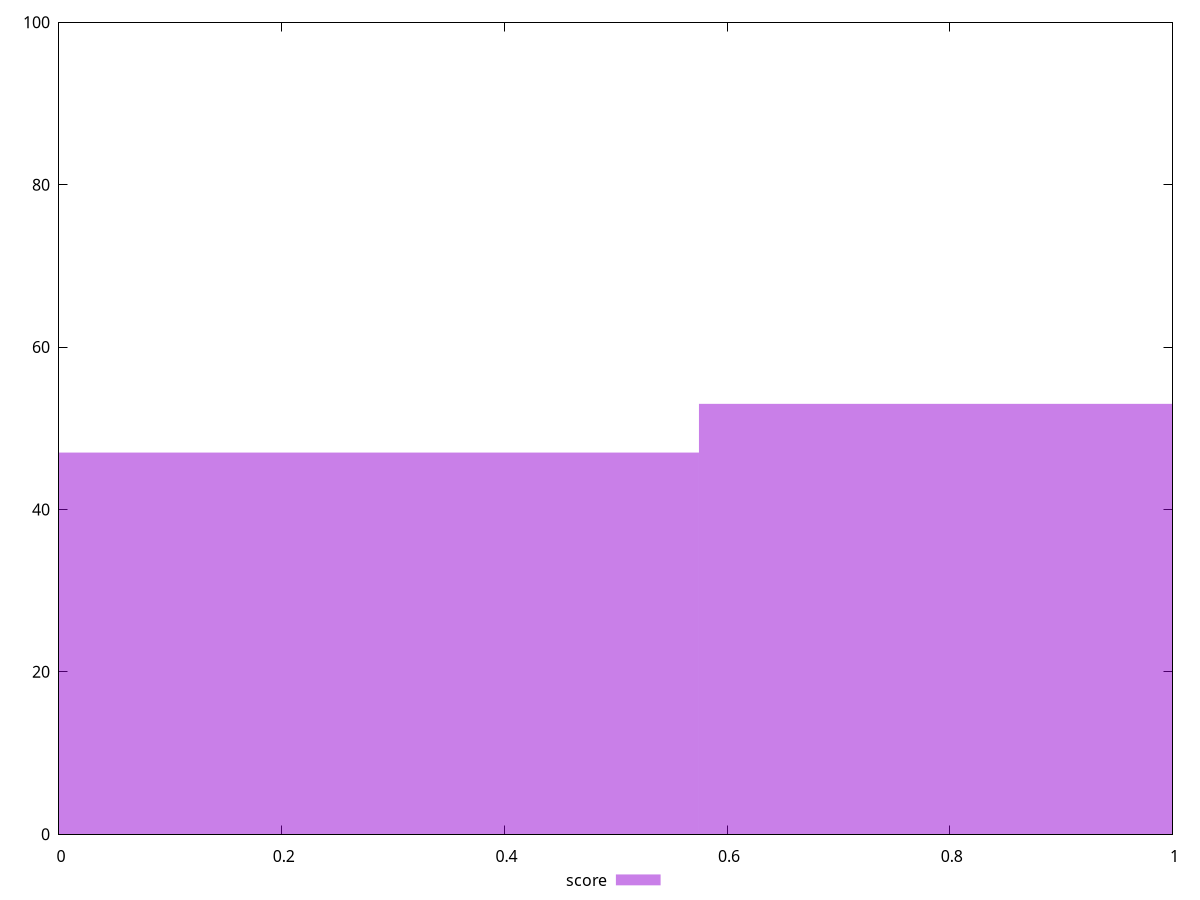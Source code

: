 reset

$score <<EOF
0 47
1.1494533454800058 53
EOF

set key outside below
set boxwidth 1.1494533454800058
set xrange [0:1]
set yrange [0:100]
set trange [0:100]
set style fill transparent solid 0.5 noborder
set terminal svg size 640, 490 enhanced background rgb 'white'
set output "reports/report_00027_2021-02-24T12-40-31.850Z/estimated-input-latency/samples/agenda/score/histogram.svg"

plot $score title "score" with boxes

reset
